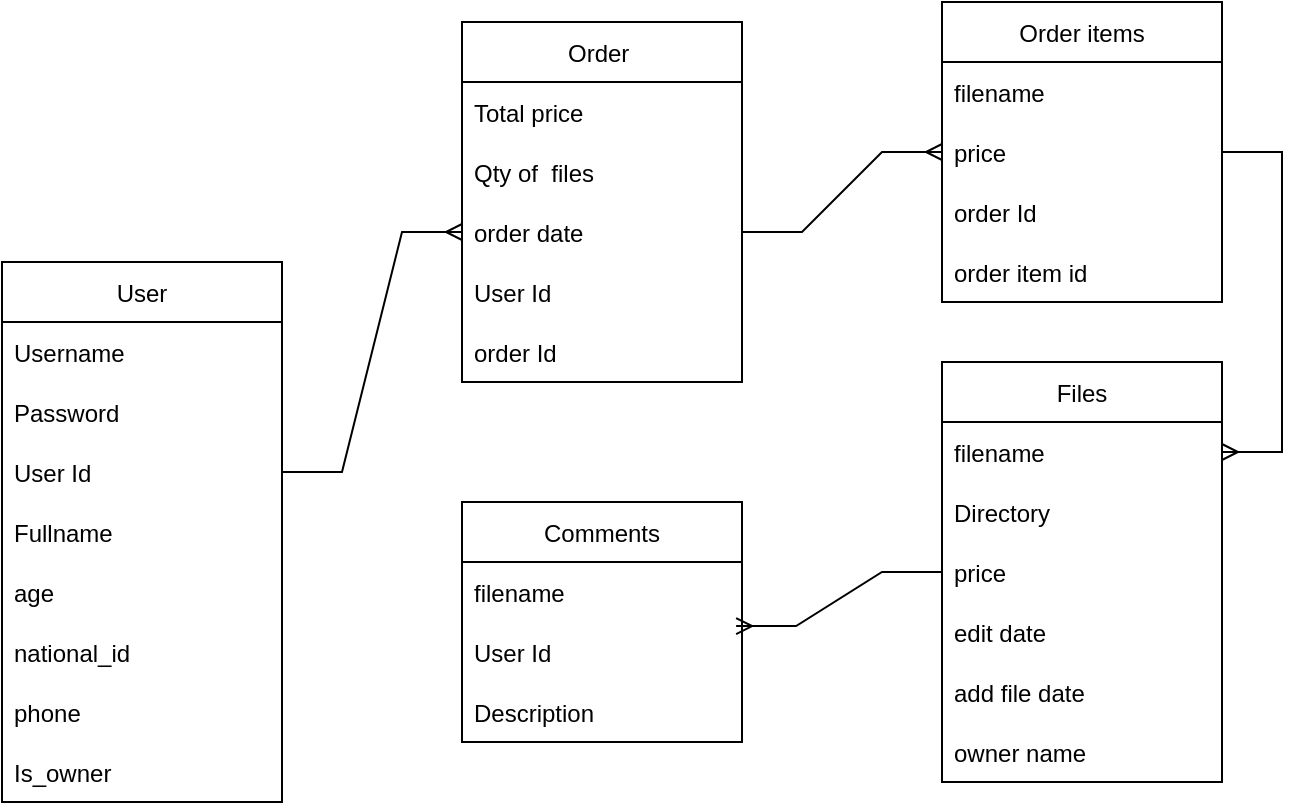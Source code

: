 <mxfile version="20.2.7" type="device"><diagram id="R2lEEEUBdFMjLlhIrx00" name="Page-1"><mxGraphModel dx="353" dy="393" grid="1" gridSize="10" guides="1" tooltips="1" connect="1" arrows="1" fold="1" page="1" pageScale="1" pageWidth="850" pageHeight="1100" math="0" shadow="0" extFonts="Permanent Marker^https://fonts.googleapis.com/css?family=Permanent+Marker"><root><mxCell id="0"/><mxCell id="1" parent="0"/><mxCell id="5UpImT34CXhHU7vlNPIj-1" value="User" style="swimlane;fontStyle=0;childLayout=stackLayout;horizontal=1;startSize=30;horizontalStack=0;resizeParent=1;resizeParentMax=0;resizeLast=0;collapsible=1;marginBottom=0;" parent="1" vertex="1"><mxGeometry x="30" y="160" width="140" height="270" as="geometry"/></mxCell><mxCell id="5UpImT34CXhHU7vlNPIj-2" value="Username" style="text;strokeColor=none;fillColor=none;align=left;verticalAlign=middle;spacingLeft=4;spacingRight=4;overflow=hidden;points=[[0,0.5],[1,0.5]];portConstraint=eastwest;rotatable=0;" parent="5UpImT34CXhHU7vlNPIj-1" vertex="1"><mxGeometry y="30" width="140" height="30" as="geometry"/></mxCell><mxCell id="5UpImT34CXhHU7vlNPIj-3" value="Password" style="text;strokeColor=none;fillColor=none;align=left;verticalAlign=middle;spacingLeft=4;spacingRight=4;overflow=hidden;points=[[0,0.5],[1,0.5]];portConstraint=eastwest;rotatable=0;" parent="5UpImT34CXhHU7vlNPIj-1" vertex="1"><mxGeometry y="60" width="140" height="30" as="geometry"/></mxCell><mxCell id="5UpImT34CXhHU7vlNPIj-4" value="User Id" style="text;strokeColor=none;fillColor=none;align=left;verticalAlign=middle;spacingLeft=4;spacingRight=4;overflow=hidden;points=[[0,0.5],[1,0.5]];portConstraint=eastwest;rotatable=0;" parent="5UpImT34CXhHU7vlNPIj-1" vertex="1"><mxGeometry y="90" width="140" height="30" as="geometry"/></mxCell><mxCell id="5UpImT34CXhHU7vlNPIj-6" value="Fullname" style="text;strokeColor=none;fillColor=none;align=left;verticalAlign=middle;spacingLeft=4;spacingRight=4;overflow=hidden;points=[[0,0.5],[1,0.5]];portConstraint=eastwest;rotatable=0;" parent="5UpImT34CXhHU7vlNPIj-1" vertex="1"><mxGeometry y="120" width="140" height="30" as="geometry"/></mxCell><mxCell id="ZLfhbTyq_M2-CP4M52ba-3" value="age" style="text;strokeColor=none;fillColor=none;align=left;verticalAlign=middle;spacingLeft=4;spacingRight=4;overflow=hidden;points=[[0,0.5],[1,0.5]];portConstraint=eastwest;rotatable=0;" vertex="1" parent="5UpImT34CXhHU7vlNPIj-1"><mxGeometry y="150" width="140" height="30" as="geometry"/></mxCell><mxCell id="ZLfhbTyq_M2-CP4M52ba-2" value="national_id" style="text;strokeColor=none;fillColor=none;align=left;verticalAlign=middle;spacingLeft=4;spacingRight=4;overflow=hidden;points=[[0,0.5],[1,0.5]];portConstraint=eastwest;rotatable=0;" vertex="1" parent="5UpImT34CXhHU7vlNPIj-1"><mxGeometry y="180" width="140" height="30" as="geometry"/></mxCell><mxCell id="ZLfhbTyq_M2-CP4M52ba-1" value="phone" style="text;strokeColor=none;fillColor=none;align=left;verticalAlign=middle;spacingLeft=4;spacingRight=4;overflow=hidden;points=[[0,0.5],[1,0.5]];portConstraint=eastwest;rotatable=0;" vertex="1" parent="5UpImT34CXhHU7vlNPIj-1"><mxGeometry y="210" width="140" height="30" as="geometry"/></mxCell><mxCell id="5UpImT34CXhHU7vlNPIj-5" value="Is_owner" style="text;strokeColor=none;fillColor=none;align=left;verticalAlign=middle;spacingLeft=4;spacingRight=4;overflow=hidden;points=[[0,0.5],[1,0.5]];portConstraint=eastwest;rotatable=0;" parent="5UpImT34CXhHU7vlNPIj-1" vertex="1"><mxGeometry y="240" width="140" height="30" as="geometry"/></mxCell><mxCell id="5UpImT34CXhHU7vlNPIj-7" value="Order items" style="swimlane;fontStyle=0;childLayout=stackLayout;horizontal=1;startSize=30;horizontalStack=0;resizeParent=1;resizeParentMax=0;resizeLast=0;collapsible=1;marginBottom=0;" parent="1" vertex="1"><mxGeometry x="500" y="30" width="140" height="150" as="geometry"/></mxCell><mxCell id="5UpImT34CXhHU7vlNPIj-8" value="filename" style="text;strokeColor=none;fillColor=none;align=left;verticalAlign=middle;spacingLeft=4;spacingRight=4;overflow=hidden;points=[[0,0.5],[1,0.5]];portConstraint=eastwest;rotatable=0;" parent="5UpImT34CXhHU7vlNPIj-7" vertex="1"><mxGeometry y="30" width="140" height="30" as="geometry"/></mxCell><mxCell id="5UpImT34CXhHU7vlNPIj-9" value="price" style="text;strokeColor=none;fillColor=none;align=left;verticalAlign=middle;spacingLeft=4;spacingRight=4;overflow=hidden;points=[[0,0.5],[1,0.5]];portConstraint=eastwest;rotatable=0;" parent="5UpImT34CXhHU7vlNPIj-7" vertex="1"><mxGeometry y="60" width="140" height="30" as="geometry"/></mxCell><mxCell id="5UpImT34CXhHU7vlNPIj-10" value="order Id" style="text;strokeColor=none;fillColor=none;align=left;verticalAlign=middle;spacingLeft=4;spacingRight=4;overflow=hidden;points=[[0,0.5],[1,0.5]];portConstraint=eastwest;rotatable=0;" parent="5UpImT34CXhHU7vlNPIj-7" vertex="1"><mxGeometry y="90" width="140" height="30" as="geometry"/></mxCell><mxCell id="ZLfhbTyq_M2-CP4M52ba-4" value="order item id" style="text;strokeColor=none;fillColor=none;align=left;verticalAlign=middle;spacingLeft=4;spacingRight=4;overflow=hidden;points=[[0,0.5],[1,0.5]];portConstraint=eastwest;rotatable=0;" vertex="1" parent="5UpImT34CXhHU7vlNPIj-7"><mxGeometry y="120" width="140" height="30" as="geometry"/></mxCell><mxCell id="5UpImT34CXhHU7vlNPIj-13" value="Order " style="swimlane;fontStyle=0;childLayout=stackLayout;horizontal=1;startSize=30;horizontalStack=0;resizeParent=1;resizeParentMax=0;resizeLast=0;collapsible=1;marginBottom=0;" parent="1" vertex="1"><mxGeometry x="260" y="40" width="140" height="180" as="geometry"/></mxCell><mxCell id="5UpImT34CXhHU7vlNPIj-14" value="Total price" style="text;strokeColor=none;fillColor=none;align=left;verticalAlign=middle;spacingLeft=4;spacingRight=4;overflow=hidden;points=[[0,0.5],[1,0.5]];portConstraint=eastwest;rotatable=0;" parent="5UpImT34CXhHU7vlNPIj-13" vertex="1"><mxGeometry y="30" width="140" height="30" as="geometry"/></mxCell><mxCell id="5UpImT34CXhHU7vlNPIj-18" value="Qty of  files" style="text;strokeColor=none;fillColor=none;align=left;verticalAlign=middle;spacingLeft=4;spacingRight=4;overflow=hidden;points=[[0,0.5],[1,0.5]];portConstraint=eastwest;rotatable=0;" parent="5UpImT34CXhHU7vlNPIj-13" vertex="1"><mxGeometry y="60" width="140" height="30" as="geometry"/></mxCell><mxCell id="5UpImT34CXhHU7vlNPIj-17" value="order date" style="text;strokeColor=none;fillColor=none;align=left;verticalAlign=middle;spacingLeft=4;spacingRight=4;overflow=hidden;points=[[0,0.5],[1,0.5]];portConstraint=eastwest;rotatable=0;" parent="5UpImT34CXhHU7vlNPIj-13" vertex="1"><mxGeometry y="90" width="140" height="30" as="geometry"/></mxCell><mxCell id="5UpImT34CXhHU7vlNPIj-15" value="User Id" style="text;strokeColor=none;fillColor=none;align=left;verticalAlign=middle;spacingLeft=4;spacingRight=4;overflow=hidden;points=[[0,0.5],[1,0.5]];portConstraint=eastwest;rotatable=0;" parent="5UpImT34CXhHU7vlNPIj-13" vertex="1"><mxGeometry y="120" width="140" height="30" as="geometry"/></mxCell><mxCell id="5UpImT34CXhHU7vlNPIj-16" value="order Id" style="text;strokeColor=none;fillColor=none;align=left;verticalAlign=middle;spacingLeft=4;spacingRight=4;overflow=hidden;points=[[0,0.5],[1,0.5]];portConstraint=eastwest;rotatable=0;" parent="5UpImT34CXhHU7vlNPIj-13" vertex="1"><mxGeometry y="150" width="140" height="30" as="geometry"/></mxCell><mxCell id="5UpImT34CXhHU7vlNPIj-19" value="Files" style="swimlane;fontStyle=0;childLayout=stackLayout;horizontal=1;startSize=30;horizontalStack=0;resizeParent=1;resizeParentMax=0;resizeLast=0;collapsible=1;marginBottom=0;" parent="1" vertex="1"><mxGeometry x="500" y="210" width="140" height="210" as="geometry"/></mxCell><mxCell id="5UpImT34CXhHU7vlNPIj-20" value="filename" style="text;strokeColor=none;fillColor=none;align=left;verticalAlign=middle;spacingLeft=4;spacingRight=4;overflow=hidden;points=[[0,0.5],[1,0.5]];portConstraint=eastwest;rotatable=0;" parent="5UpImT34CXhHU7vlNPIj-19" vertex="1"><mxGeometry y="30" width="140" height="30" as="geometry"/></mxCell><mxCell id="5UpImT34CXhHU7vlNPIj-21" value="Directory" style="text;strokeColor=none;fillColor=none;align=left;verticalAlign=middle;spacingLeft=4;spacingRight=4;overflow=hidden;points=[[0,0.5],[1,0.5]];portConstraint=eastwest;rotatable=0;" parent="5UpImT34CXhHU7vlNPIj-19" vertex="1"><mxGeometry y="60" width="140" height="30" as="geometry"/></mxCell><mxCell id="ZLfhbTyq_M2-CP4M52ba-6" value="price" style="text;strokeColor=none;fillColor=none;align=left;verticalAlign=middle;spacingLeft=4;spacingRight=4;overflow=hidden;points=[[0,0.5],[1,0.5]];portConstraint=eastwest;rotatable=0;" vertex="1" parent="5UpImT34CXhHU7vlNPIj-19"><mxGeometry y="90" width="140" height="30" as="geometry"/></mxCell><mxCell id="ZLfhbTyq_M2-CP4M52ba-7" value="edit date" style="text;strokeColor=none;fillColor=none;align=left;verticalAlign=middle;spacingLeft=4;spacingRight=4;overflow=hidden;points=[[0,0.5],[1,0.5]];portConstraint=eastwest;rotatable=0;" vertex="1" parent="5UpImT34CXhHU7vlNPIj-19"><mxGeometry y="120" width="140" height="30" as="geometry"/></mxCell><mxCell id="ZLfhbTyq_M2-CP4M52ba-5" value="add file date" style="text;strokeColor=none;fillColor=none;align=left;verticalAlign=middle;spacingLeft=4;spacingRight=4;overflow=hidden;points=[[0,0.5],[1,0.5]];portConstraint=eastwest;rotatable=0;" vertex="1" parent="5UpImT34CXhHU7vlNPIj-19"><mxGeometry y="150" width="140" height="30" as="geometry"/></mxCell><mxCell id="ZLfhbTyq_M2-CP4M52ba-8" value="owner name" style="text;strokeColor=none;fillColor=none;align=left;verticalAlign=middle;spacingLeft=4;spacingRight=4;overflow=hidden;points=[[0,0.5],[1,0.5]];portConstraint=eastwest;rotatable=0;" vertex="1" parent="5UpImT34CXhHU7vlNPIj-19"><mxGeometry y="180" width="140" height="30" as="geometry"/></mxCell><mxCell id="5UpImT34CXhHU7vlNPIj-23" value="Comments" style="swimlane;fontStyle=0;childLayout=stackLayout;horizontal=1;startSize=30;horizontalStack=0;resizeParent=1;resizeParentMax=0;resizeLast=0;collapsible=1;marginBottom=0;" parent="1" vertex="1"><mxGeometry x="260" y="280" width="140" height="120" as="geometry"/></mxCell><mxCell id="5UpImT34CXhHU7vlNPIj-24" value="filename" style="text;strokeColor=none;fillColor=none;align=left;verticalAlign=middle;spacingLeft=4;spacingRight=4;overflow=hidden;points=[[0,0.5],[1,0.5]];portConstraint=eastwest;rotatable=0;" parent="5UpImT34CXhHU7vlNPIj-23" vertex="1"><mxGeometry y="30" width="140" height="30" as="geometry"/></mxCell><mxCell id="5UpImT34CXhHU7vlNPIj-26" value="User Id" style="text;strokeColor=none;fillColor=none;align=left;verticalAlign=middle;spacingLeft=4;spacingRight=4;overflow=hidden;points=[[0,0.5],[1,0.5]];portConstraint=eastwest;rotatable=0;" parent="5UpImT34CXhHU7vlNPIj-23" vertex="1"><mxGeometry y="60" width="140" height="30" as="geometry"/></mxCell><mxCell id="5UpImT34CXhHU7vlNPIj-25" value="Description" style="text;strokeColor=none;fillColor=none;align=left;verticalAlign=middle;spacingLeft=4;spacingRight=4;overflow=hidden;points=[[0,0.5],[1,0.5]];portConstraint=eastwest;rotatable=0;" parent="5UpImT34CXhHU7vlNPIj-23" vertex="1"><mxGeometry y="90" width="140" height="30" as="geometry"/></mxCell><mxCell id="5UpImT34CXhHU7vlNPIj-27" value="" style="edgeStyle=entityRelationEdgeStyle;fontSize=12;html=1;endArrow=ERmany;rounded=0;exitX=1;exitY=0.5;exitDx=0;exitDy=0;entryX=0;entryY=0.5;entryDx=0;entryDy=0;" parent="1" source="5UpImT34CXhHU7vlNPIj-4" target="5UpImT34CXhHU7vlNPIj-17" edge="1"><mxGeometry width="100" height="100" relative="1" as="geometry"><mxPoint x="220" y="290" as="sourcePoint"/><mxPoint x="320" y="190" as="targetPoint"/></mxGeometry></mxCell><mxCell id="5UpImT34CXhHU7vlNPIj-29" value="" style="edgeStyle=entityRelationEdgeStyle;fontSize=12;html=1;endArrow=ERmany;rounded=0;entryX=0;entryY=0.5;entryDx=0;entryDy=0;exitX=1;exitY=0.5;exitDx=0;exitDy=0;" parent="1" source="5UpImT34CXhHU7vlNPIj-17" target="5UpImT34CXhHU7vlNPIj-9" edge="1"><mxGeometry width="100" height="100" relative="1" as="geometry"><mxPoint x="400" y="150" as="sourcePoint"/><mxPoint x="500" y="50" as="targetPoint"/></mxGeometry></mxCell><mxCell id="5UpImT34CXhHU7vlNPIj-30" value="" style="edgeStyle=entityRelationEdgeStyle;fontSize=12;html=1;endArrow=ERmany;rounded=0;entryX=1;entryY=0.5;entryDx=0;entryDy=0;exitX=1;exitY=0.5;exitDx=0;exitDy=0;" parent="1" source="5UpImT34CXhHU7vlNPIj-9" target="5UpImT34CXhHU7vlNPIj-20" edge="1"><mxGeometry width="100" height="100" relative="1" as="geometry"><mxPoint x="480" y="240" as="sourcePoint"/><mxPoint x="580" y="200" as="targetPoint"/></mxGeometry></mxCell><mxCell id="5UpImT34CXhHU7vlNPIj-31" value="" style="edgeStyle=entityRelationEdgeStyle;fontSize=12;html=1;endArrow=ERmany;rounded=0;entryX=0.979;entryY=0.067;entryDx=0;entryDy=0;entryPerimeter=0;exitX=0;exitY=0.5;exitDx=0;exitDy=0;" parent="1" source="ZLfhbTyq_M2-CP4M52ba-6" target="5UpImT34CXhHU7vlNPIj-26" edge="1"><mxGeometry width="100" height="100" relative="1" as="geometry"><mxPoint x="450" y="300" as="sourcePoint"/><mxPoint x="420" y="470" as="targetPoint"/></mxGeometry></mxCell></root></mxGraphModel></diagram></mxfile>